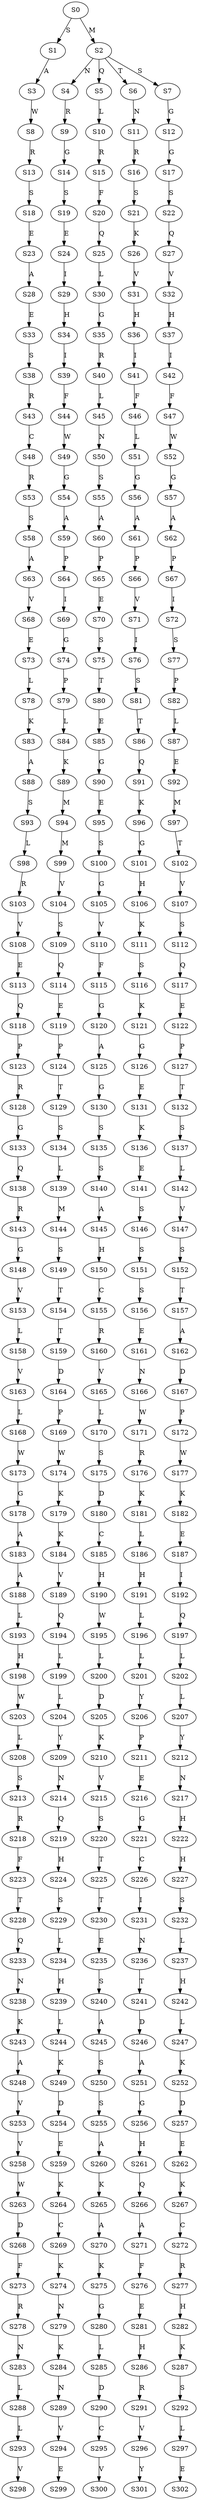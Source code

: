 strict digraph  {
	S0 -> S1 [ label = S ];
	S0 -> S2 [ label = M ];
	S1 -> S3 [ label = A ];
	S2 -> S4 [ label = N ];
	S2 -> S5 [ label = Q ];
	S2 -> S6 [ label = T ];
	S2 -> S7 [ label = S ];
	S3 -> S8 [ label = W ];
	S4 -> S9 [ label = R ];
	S5 -> S10 [ label = L ];
	S6 -> S11 [ label = N ];
	S7 -> S12 [ label = G ];
	S8 -> S13 [ label = R ];
	S9 -> S14 [ label = G ];
	S10 -> S15 [ label = R ];
	S11 -> S16 [ label = R ];
	S12 -> S17 [ label = G ];
	S13 -> S18 [ label = S ];
	S14 -> S19 [ label = S ];
	S15 -> S20 [ label = F ];
	S16 -> S21 [ label = S ];
	S17 -> S22 [ label = S ];
	S18 -> S23 [ label = E ];
	S19 -> S24 [ label = E ];
	S20 -> S25 [ label = Q ];
	S21 -> S26 [ label = K ];
	S22 -> S27 [ label = Q ];
	S23 -> S28 [ label = A ];
	S24 -> S29 [ label = I ];
	S25 -> S30 [ label = L ];
	S26 -> S31 [ label = V ];
	S27 -> S32 [ label = V ];
	S28 -> S33 [ label = E ];
	S29 -> S34 [ label = H ];
	S30 -> S35 [ label = G ];
	S31 -> S36 [ label = H ];
	S32 -> S37 [ label = H ];
	S33 -> S38 [ label = S ];
	S34 -> S39 [ label = I ];
	S35 -> S40 [ label = R ];
	S36 -> S41 [ label = I ];
	S37 -> S42 [ label = I ];
	S38 -> S43 [ label = R ];
	S39 -> S44 [ label = F ];
	S40 -> S45 [ label = L ];
	S41 -> S46 [ label = F ];
	S42 -> S47 [ label = F ];
	S43 -> S48 [ label = C ];
	S44 -> S49 [ label = W ];
	S45 -> S50 [ label = N ];
	S46 -> S51 [ label = L ];
	S47 -> S52 [ label = W ];
	S48 -> S53 [ label = R ];
	S49 -> S54 [ label = G ];
	S50 -> S55 [ label = S ];
	S51 -> S56 [ label = G ];
	S52 -> S57 [ label = G ];
	S53 -> S58 [ label = S ];
	S54 -> S59 [ label = A ];
	S55 -> S60 [ label = A ];
	S56 -> S61 [ label = A ];
	S57 -> S62 [ label = A ];
	S58 -> S63 [ label = A ];
	S59 -> S64 [ label = P ];
	S60 -> S65 [ label = P ];
	S61 -> S66 [ label = P ];
	S62 -> S67 [ label = P ];
	S63 -> S68 [ label = V ];
	S64 -> S69 [ label = I ];
	S65 -> S70 [ label = E ];
	S66 -> S71 [ label = V ];
	S67 -> S72 [ label = I ];
	S68 -> S73 [ label = E ];
	S69 -> S74 [ label = G ];
	S70 -> S75 [ label = S ];
	S71 -> S76 [ label = I ];
	S72 -> S77 [ label = S ];
	S73 -> S78 [ label = L ];
	S74 -> S79 [ label = P ];
	S75 -> S80 [ label = T ];
	S76 -> S81 [ label = S ];
	S77 -> S82 [ label = P ];
	S78 -> S83 [ label = K ];
	S79 -> S84 [ label = L ];
	S80 -> S85 [ label = E ];
	S81 -> S86 [ label = T ];
	S82 -> S87 [ label = L ];
	S83 -> S88 [ label = A ];
	S84 -> S89 [ label = K ];
	S85 -> S90 [ label = G ];
	S86 -> S91 [ label = Q ];
	S87 -> S92 [ label = E ];
	S88 -> S93 [ label = S ];
	S89 -> S94 [ label = M ];
	S90 -> S95 [ label = E ];
	S91 -> S96 [ label = K ];
	S92 -> S97 [ label = M ];
	S93 -> S98 [ label = L ];
	S94 -> S99 [ label = M ];
	S95 -> S100 [ label = S ];
	S96 -> S101 [ label = G ];
	S97 -> S102 [ label = T ];
	S98 -> S103 [ label = R ];
	S99 -> S104 [ label = V ];
	S100 -> S105 [ label = G ];
	S101 -> S106 [ label = H ];
	S102 -> S107 [ label = V ];
	S103 -> S108 [ label = V ];
	S104 -> S109 [ label = S ];
	S105 -> S110 [ label = V ];
	S106 -> S111 [ label = K ];
	S107 -> S112 [ label = S ];
	S108 -> S113 [ label = E ];
	S109 -> S114 [ label = Q ];
	S110 -> S115 [ label = F ];
	S111 -> S116 [ label = S ];
	S112 -> S117 [ label = Q ];
	S113 -> S118 [ label = Q ];
	S114 -> S119 [ label = E ];
	S115 -> S120 [ label = G ];
	S116 -> S121 [ label = K ];
	S117 -> S122 [ label = E ];
	S118 -> S123 [ label = P ];
	S119 -> S124 [ label = P ];
	S120 -> S125 [ label = A ];
	S121 -> S126 [ label = G ];
	S122 -> S127 [ label = P ];
	S123 -> S128 [ label = R ];
	S124 -> S129 [ label = T ];
	S125 -> S130 [ label = G ];
	S126 -> S131 [ label = E ];
	S127 -> S132 [ label = T ];
	S128 -> S133 [ label = G ];
	S129 -> S134 [ label = S ];
	S130 -> S135 [ label = S ];
	S131 -> S136 [ label = K ];
	S132 -> S137 [ label = S ];
	S133 -> S138 [ label = Q ];
	S134 -> S139 [ label = L ];
	S135 -> S140 [ label = S ];
	S136 -> S141 [ label = E ];
	S137 -> S142 [ label = L ];
	S138 -> S143 [ label = R ];
	S139 -> S144 [ label = M ];
	S140 -> S145 [ label = A ];
	S141 -> S146 [ label = S ];
	S142 -> S147 [ label = V ];
	S143 -> S148 [ label = G ];
	S144 -> S149 [ label = S ];
	S145 -> S150 [ label = H ];
	S146 -> S151 [ label = S ];
	S147 -> S152 [ label = S ];
	S148 -> S153 [ label = V ];
	S149 -> S154 [ label = T ];
	S150 -> S155 [ label = C ];
	S151 -> S156 [ label = S ];
	S152 -> S157 [ label = T ];
	S153 -> S158 [ label = L ];
	S154 -> S159 [ label = T ];
	S155 -> S160 [ label = R ];
	S156 -> S161 [ label = E ];
	S157 -> S162 [ label = A ];
	S158 -> S163 [ label = V ];
	S159 -> S164 [ label = D ];
	S160 -> S165 [ label = V ];
	S161 -> S166 [ label = N ];
	S162 -> S167 [ label = D ];
	S163 -> S168 [ label = L ];
	S164 -> S169 [ label = P ];
	S165 -> S170 [ label = L ];
	S166 -> S171 [ label = W ];
	S167 -> S172 [ label = P ];
	S168 -> S173 [ label = W ];
	S169 -> S174 [ label = W ];
	S170 -> S175 [ label = S ];
	S171 -> S176 [ label = R ];
	S172 -> S177 [ label = W ];
	S173 -> S178 [ label = G ];
	S174 -> S179 [ label = K ];
	S175 -> S180 [ label = D ];
	S176 -> S181 [ label = K ];
	S177 -> S182 [ label = K ];
	S178 -> S183 [ label = A ];
	S179 -> S184 [ label = K ];
	S180 -> S185 [ label = C ];
	S181 -> S186 [ label = L ];
	S182 -> S187 [ label = E ];
	S183 -> S188 [ label = A ];
	S184 -> S189 [ label = V ];
	S185 -> S190 [ label = H ];
	S186 -> S191 [ label = H ];
	S187 -> S192 [ label = I ];
	S188 -> S193 [ label = L ];
	S189 -> S194 [ label = Q ];
	S190 -> S195 [ label = W ];
	S191 -> S196 [ label = L ];
	S192 -> S197 [ label = Q ];
	S193 -> S198 [ label = H ];
	S194 -> S199 [ label = L ];
	S195 -> S200 [ label = L ];
	S196 -> S201 [ label = L ];
	S197 -> S202 [ label = L ];
	S198 -> S203 [ label = W ];
	S199 -> S204 [ label = L ];
	S200 -> S205 [ label = D ];
	S201 -> S206 [ label = Y ];
	S202 -> S207 [ label = L ];
	S203 -> S208 [ label = L ];
	S204 -> S209 [ label = Y ];
	S205 -> S210 [ label = K ];
	S206 -> S211 [ label = P ];
	S207 -> S212 [ label = Y ];
	S208 -> S213 [ label = S ];
	S209 -> S214 [ label = N ];
	S210 -> S215 [ label = V ];
	S211 -> S216 [ label = E ];
	S212 -> S217 [ label = N ];
	S213 -> S218 [ label = R ];
	S214 -> S219 [ label = Q ];
	S215 -> S220 [ label = S ];
	S216 -> S221 [ label = G ];
	S217 -> S222 [ label = H ];
	S218 -> S223 [ label = F ];
	S219 -> S224 [ label = H ];
	S220 -> S225 [ label = T ];
	S221 -> S226 [ label = C ];
	S222 -> S227 [ label = H ];
	S223 -> S228 [ label = T ];
	S224 -> S229 [ label = S ];
	S225 -> S230 [ label = T ];
	S226 -> S231 [ label = I ];
	S227 -> S232 [ label = S ];
	S228 -> S233 [ label = Q ];
	S229 -> S234 [ label = L ];
	S230 -> S235 [ label = E ];
	S231 -> S236 [ label = N ];
	S232 -> S237 [ label = L ];
	S233 -> S238 [ label = N ];
	S234 -> S239 [ label = H ];
	S235 -> S240 [ label = S ];
	S236 -> S241 [ label = T ];
	S237 -> S242 [ label = H ];
	S238 -> S243 [ label = K ];
	S239 -> S244 [ label = L ];
	S240 -> S245 [ label = A ];
	S241 -> S246 [ label = D ];
	S242 -> S247 [ label = L ];
	S243 -> S248 [ label = A ];
	S244 -> S249 [ label = K ];
	S245 -> S250 [ label = S ];
	S246 -> S251 [ label = A ];
	S247 -> S252 [ label = K ];
	S248 -> S253 [ label = V ];
	S249 -> S254 [ label = D ];
	S250 -> S255 [ label = S ];
	S251 -> S256 [ label = G ];
	S252 -> S257 [ label = D ];
	S253 -> S258 [ label = V ];
	S254 -> S259 [ label = E ];
	S255 -> S260 [ label = A ];
	S256 -> S261 [ label = H ];
	S257 -> S262 [ label = E ];
	S258 -> S263 [ label = W ];
	S259 -> S264 [ label = K ];
	S260 -> S265 [ label = K ];
	S261 -> S266 [ label = Q ];
	S262 -> S267 [ label = K ];
	S263 -> S268 [ label = D ];
	S264 -> S269 [ label = C ];
	S265 -> S270 [ label = A ];
	S266 -> S271 [ label = A ];
	S267 -> S272 [ label = C ];
	S268 -> S273 [ label = F ];
	S269 -> S274 [ label = K ];
	S270 -> S275 [ label = K ];
	S271 -> S276 [ label = F ];
	S272 -> S277 [ label = R ];
	S273 -> S278 [ label = R ];
	S274 -> S279 [ label = N ];
	S275 -> S280 [ label = G ];
	S276 -> S281 [ label = E ];
	S277 -> S282 [ label = H ];
	S278 -> S283 [ label = N ];
	S279 -> S284 [ label = K ];
	S280 -> S285 [ label = L ];
	S281 -> S286 [ label = H ];
	S282 -> S287 [ label = K ];
	S283 -> S288 [ label = L ];
	S284 -> S289 [ label = N ];
	S285 -> S290 [ label = D ];
	S286 -> S291 [ label = R ];
	S287 -> S292 [ label = S ];
	S288 -> S293 [ label = L ];
	S289 -> S294 [ label = V ];
	S290 -> S295 [ label = C ];
	S291 -> S296 [ label = V ];
	S292 -> S297 [ label = L ];
	S293 -> S298 [ label = V ];
	S294 -> S299 [ label = E ];
	S295 -> S300 [ label = V ];
	S296 -> S301 [ label = Y ];
	S297 -> S302 [ label = E ];
}
